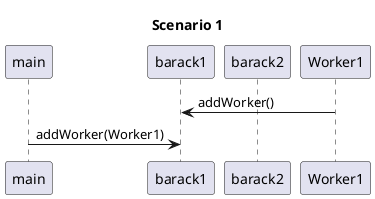 @startuml
title Scenario 1
participant main as main1
participant barack1 as Barack1
participant barack2 as Barack2
Worker1 -> Barack1: addWorker()

main1 -> Barack1: addWorker(Worker1)

@enduml
